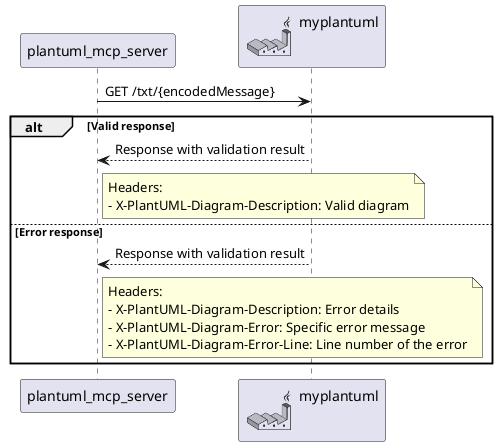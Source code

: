 @startuml
!include <cloudogu/dogus/plantuml.puml>
participant  plantuml_mcp_server
participant myplantuml <<$plantuml>>

plantuml_mcp_server -> myplantuml: GET /txt/{encodedMessage}
alt Valid response
    myplantuml --> plantuml_mcp_server: Response with validation result
    note right of plantuml_mcp_server
      Headers:
      - X-PlantUML-Diagram-Description: Valid diagram
    end note
else Error response
    myplantuml --> plantuml_mcp_server: Response with validation result
    note right of plantuml_mcp_server
      Headers:
      - X-PlantUML-Diagram-Description: Error details
      - X-PlantUML-Diagram-Error: Specific error message
      - X-PlantUML-Diagram-Error-Line: Line number of the error
    end note
end
@enduml